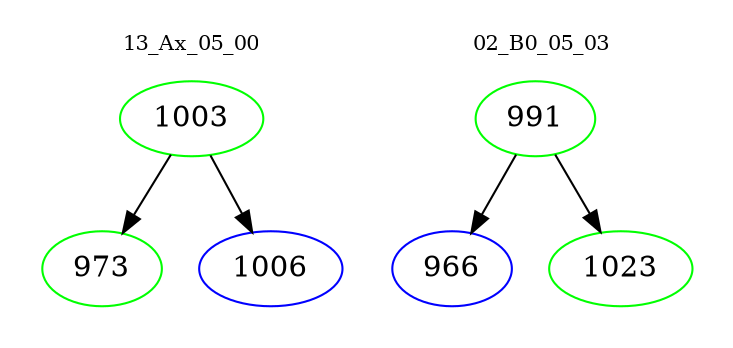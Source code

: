 digraph{
subgraph cluster_0 {
color = white
label = "13_Ax_05_00";
fontsize=10;
T0_1003 [label="1003", color="green"]
T0_1003 -> T0_973 [color="black"]
T0_973 [label="973", color="green"]
T0_1003 -> T0_1006 [color="black"]
T0_1006 [label="1006", color="blue"]
}
subgraph cluster_1 {
color = white
label = "02_B0_05_03";
fontsize=10;
T1_991 [label="991", color="green"]
T1_991 -> T1_966 [color="black"]
T1_966 [label="966", color="blue"]
T1_991 -> T1_1023 [color="black"]
T1_1023 [label="1023", color="green"]
}
}
